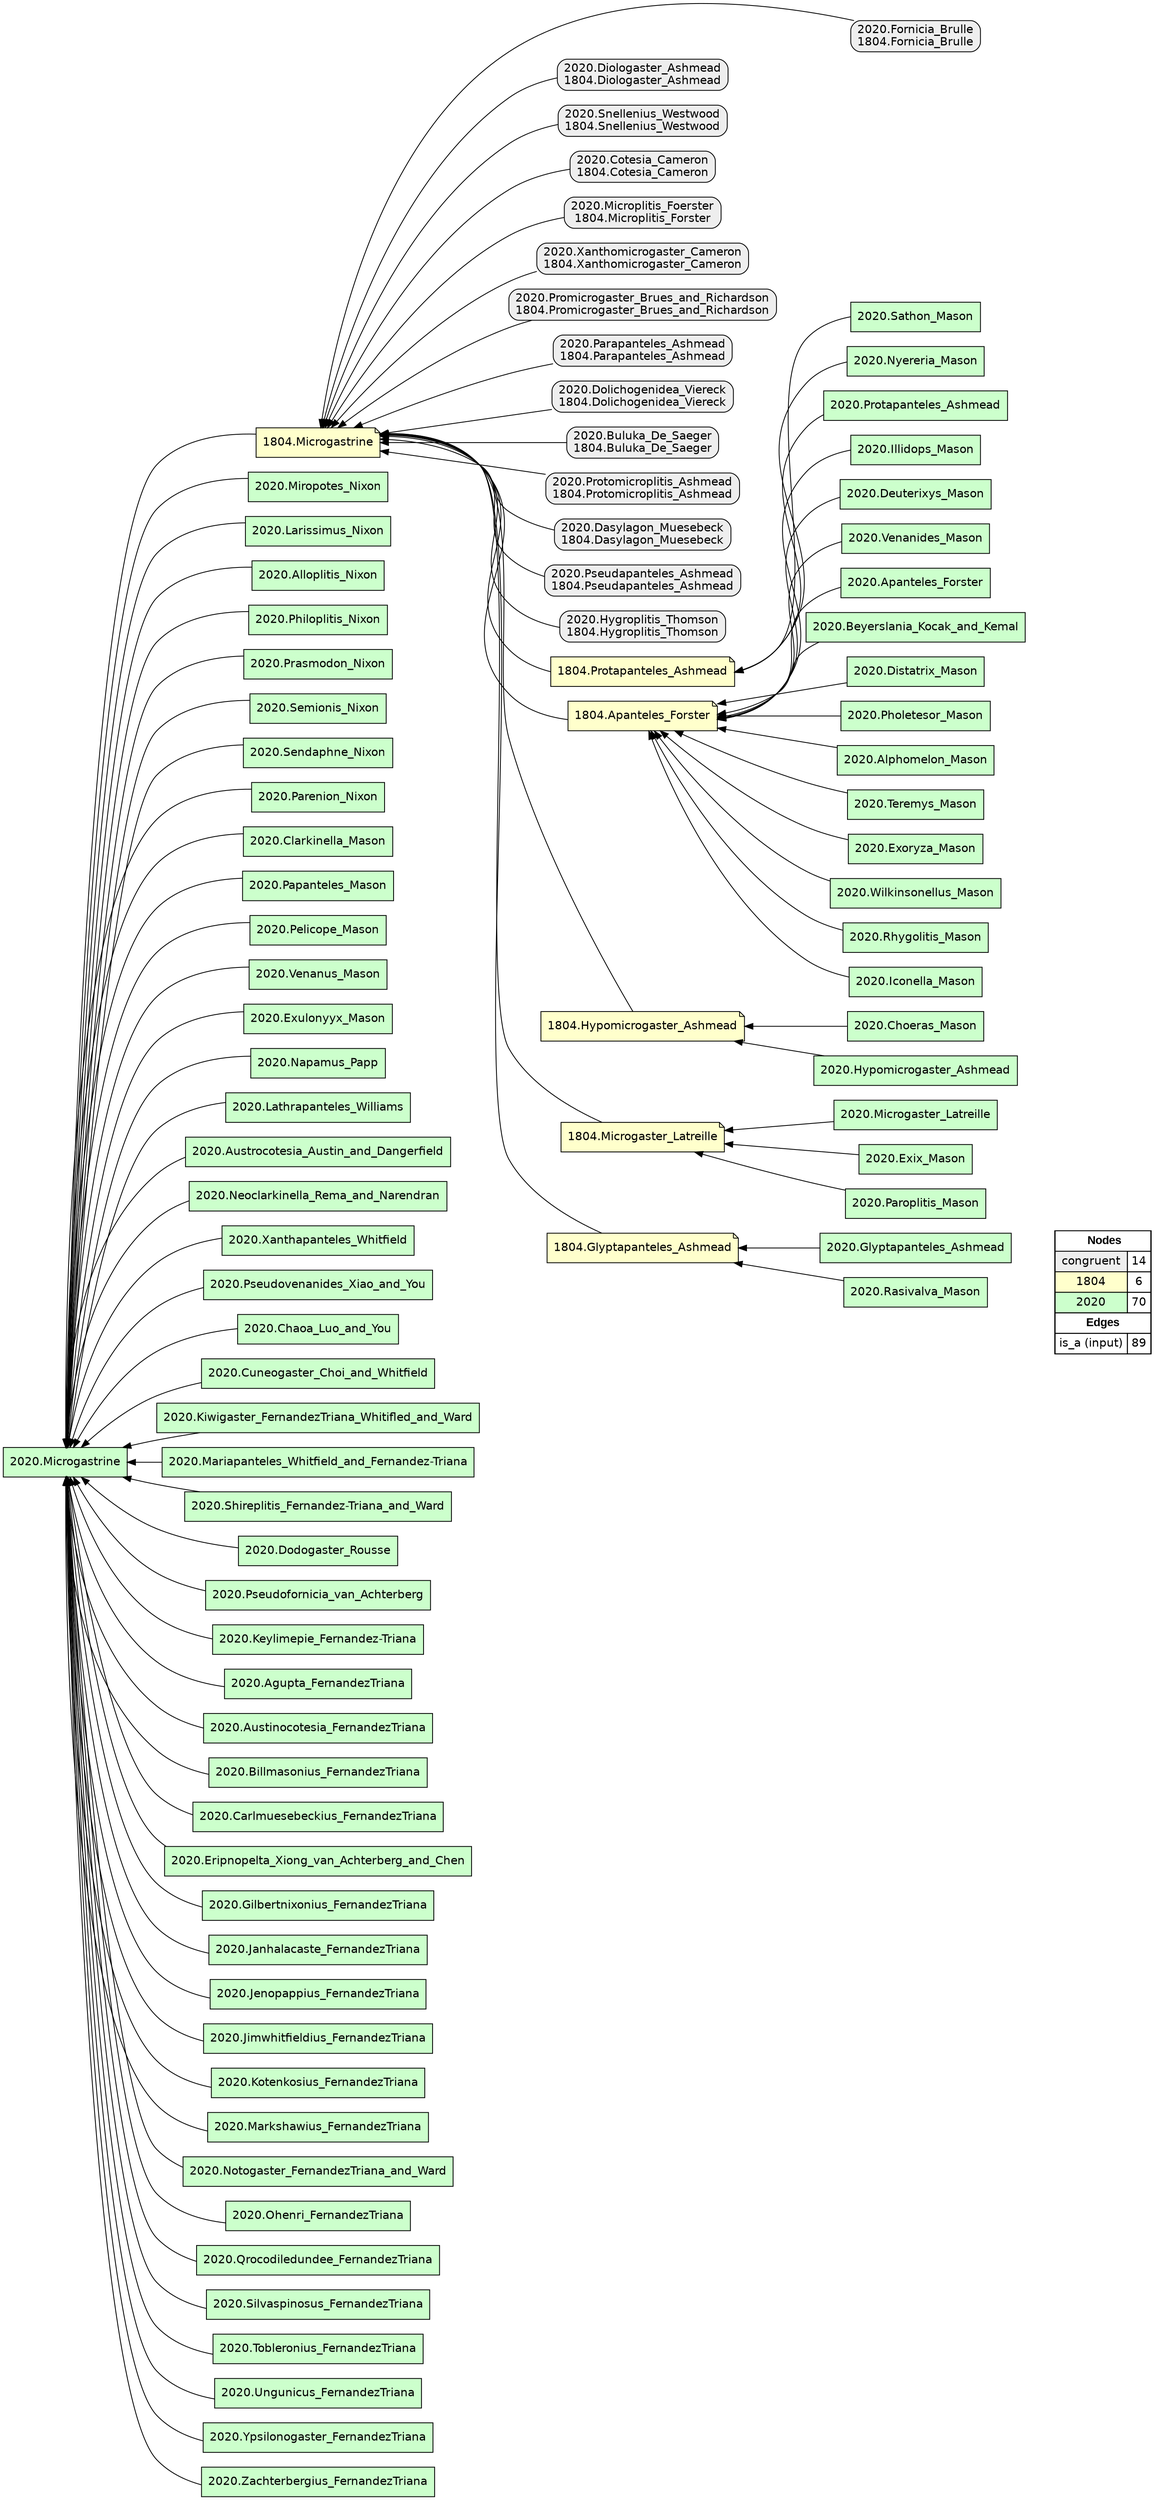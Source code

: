 digraph{
rankdir=RL
node[shape=box style="filled,rounded" fillcolor="#EEEEEE" fontname="helvetica"] 
"2020.Fornicia_Brulle\n1804.Fornicia_Brulle"
"2020.Diologaster_Ashmead\n1804.Diologaster_Ashmead"
"2020.Snellenius_Westwood\n1804.Snellenius_Westwood"
"2020.Cotesia_Cameron\n1804.Cotesia_Cameron"
"2020.Microplitis_Foerster\n1804.Microplitis_Forster"
"2020.Xanthomicrogaster_Cameron\n1804.Xanthomicrogaster_Cameron"
"2020.Promicrogaster_Brues_and_Richardson\n1804.Promicrogaster_Brues_and_Richardson"
"2020.Parapanteles_Ashmead\n1804.Parapanteles_Ashmead"
"2020.Dolichogenidea_Viereck\n1804.Dolichogenidea_Viereck"
"2020.Buluka_De_Saeger\n1804.Buluka_De_Saeger"
"2020.Protomicroplitis_Ashmead\n1804.Protomicroplitis_Ashmead"
"2020.Dasylagon_Muesebeck\n1804.Dasylagon_Muesebeck"
"2020.Pseudapanteles_Ashmead\n1804.Pseudapanteles_Ashmead"
"2020.Hygroplitis_Thomson\n1804.Hygroplitis_Thomson"
node[shape=note style=filled fillcolor="#FFFFCC" fontname="helvetica"] 
"1804.Microgastrine"
"1804.Protapanteles_Ashmead"
"1804.Apanteles_Forster"
"1804.Hypomicrogaster_Ashmead"
"1804.Microgaster_Latreille"
"1804.Glyptapanteles_Ashmead"
node[shape=box style=filled fillcolor="#CCFFCC" fontname="helvetica"] 
"2020.Microgaster_Latreille"
"2020.Illidops_Mason"
"2020.Glyptapanteles_Ashmead"
"2020.Rasivalva_Mason"
"2020.Choeras_Mason"
"2020.Sathon_Mason"
"2020.Deuterixys_Mason"
"2020.Miropotes_Nixon"
"2020.Venanides_Mason"
"2020.Larissimus_Nixon"
"2020.Alloplitis_Nixon"
"2020.Philoplitis_Nixon"
"2020.Prasmodon_Nixon"
"2020.Semionis_Nixon"
"2020.Sendaphne_Nixon"
"2020.Parenion_Nixon"
"2020.Clarkinella_Mason"
"2020.Papanteles_Mason"
"2020.Pelicope_Mason"
"2020.Venanus_Mason"
"2020.Exulonyyx_Mason"
"2020.Napamus_Papp"
"2020.Lathrapanteles_Williams"
"2020.Austrocotesia_Austin_and_Dangerfield"
"2020.Neoclarkinella_Rema_and_Narendran"
"2020.Xanthapanteles_Whitfield"
"2020.Pseudovenanides_Xiao_and_You"
"2020.Chaoa_Luo_and_You"
"2020.Cuneogaster_Choi_and_Whitfield"
"2020.Kiwigaster_FernandezTriana_Whitifled_and_Ward"
"2020.Mariapanteles_Whitfield_and_Fernandez-Triana"
"2020.Shireplitis_Fernandez-Triana_and_Ward"
"2020.Dodogaster_Rousse"
"2020.Pseudofornicia_van_Achterberg"
"2020.Keylimepie_Fernandez-Triana"
"2020.Agupta_FernandezTriana"
"2020.Austinocotesia_FernandezTriana"
"2020.Billmasonius_FernandezTriana"
"2020.Carlmuesebeckius_FernandezTriana"
"2020.Eripnopelta_Xiong_van_Achterberg_and_Chen"
"2020.Gilbertnixonius_FernandezTriana"
"2020.Janhalacaste_FernandezTriana"
"2020.Jenopappius_FernandezTriana"
"2020.Jimwhitfieldius_FernandezTriana"
"2020.Kotenkosius_FernandezTriana"
"2020.Markshawius_FernandezTriana"
"2020.Notogaster_FernandezTriana_and_Ward"
"2020.Ohenri_FernandezTriana"
"2020.Qrocodiledundee_FernandezTriana"
"2020.Silvaspinosus_FernandezTriana"
"2020.Tobleronius_FernandezTriana"
"2020.Ungunicus_FernandezTriana"
"2020.Ypsilonogaster_FernandezTriana"
"2020.Zachterbergius_FernandezTriana"
"2020.Apanteles_Forster"
"2020.Beyerslania_Kocak_and_Kemal"
"2020.Distatrix_Mason"
"2020.Hypomicrogaster_Ashmead"
"2020.Exix_Mason"
"2020.Pholetesor_Mason"
"2020.Alphomelon_Mason"
"2020.Teremys_Mason"
"2020.Exoryza_Mason"
"2020.Microgastrine"
"2020.Paroplitis_Mason"
"2020.Nyereria_Mason"
"2020.Wilkinsonellus_Mason"
"2020.Rhygolitis_Mason"
"2020.Protapanteles_Ashmead"
"2020.Iconella_Mason"
edge[arrowhead=normal style=solid color="#000000" constraint=true penwidth=1]
"2020.Paroplitis_Mason" -> "1804.Microgaster_Latreille"
"2020.Larissimus_Nixon" -> "2020.Microgastrine"
"2020.Alloplitis_Nixon" -> "2020.Microgastrine"
"2020.Philoplitis_Nixon" -> "2020.Microgastrine"
"2020.Prasmodon_Nixon" -> "2020.Microgastrine"
"2020.Semionis_Nixon" -> "2020.Microgastrine"
"2020.Sendaphne_Nixon" -> "2020.Microgastrine"
"2020.Parenion_Nixon" -> "2020.Microgastrine"
"2020.Clarkinella_Mason" -> "2020.Microgastrine"
"2020.Papanteles_Mason" -> "2020.Microgastrine"
"2020.Pelicope_Mason" -> "2020.Microgastrine"
"2020.Venanus_Mason" -> "2020.Microgastrine"
"2020.Exulonyyx_Mason" -> "2020.Microgastrine"
"2020.Napamus_Papp" -> "2020.Microgastrine"
"2020.Lathrapanteles_Williams" -> "2020.Microgastrine"
"2020.Austrocotesia_Austin_and_Dangerfield" -> "2020.Microgastrine"
"2020.Neoclarkinella_Rema_and_Narendran" -> "2020.Microgastrine"
"2020.Xanthapanteles_Whitfield" -> "2020.Microgastrine"
"2020.Pseudovenanides_Xiao_and_You" -> "2020.Microgastrine"
"2020.Chaoa_Luo_and_You" -> "2020.Microgastrine"
"2020.Cuneogaster_Choi_and_Whitfield" -> "2020.Microgastrine"
"2020.Kiwigaster_FernandezTriana_Whitifled_and_Ward" -> "2020.Microgastrine"
"2020.Mariapanteles_Whitfield_and_Fernandez-Triana" -> "2020.Microgastrine"
"2020.Shireplitis_Fernandez-Triana_and_Ward" -> "2020.Microgastrine"
"2020.Dodogaster_Rousse" -> "2020.Microgastrine"
"2020.Pseudofornicia_van_Achterberg" -> "2020.Microgastrine"
"2020.Keylimepie_Fernandez-Triana" -> "2020.Microgastrine"
"2020.Agupta_FernandezTriana" -> "2020.Microgastrine"
"2020.Austinocotesia_FernandezTriana" -> "2020.Microgastrine"
"2020.Billmasonius_FernandezTriana" -> "2020.Microgastrine"
"2020.Carlmuesebeckius_FernandezTriana" -> "2020.Microgastrine"
"2020.Eripnopelta_Xiong_van_Achterberg_and_Chen" -> "2020.Microgastrine"
"2020.Gilbertnixonius_FernandezTriana" -> "2020.Microgastrine"
"2020.Janhalacaste_FernandezTriana" -> "2020.Microgastrine"
"2020.Jenopappius_FernandezTriana" -> "2020.Microgastrine"
"2020.Jimwhitfieldius_FernandezTriana" -> "2020.Microgastrine"
"2020.Kotenkosius_FernandezTriana" -> "2020.Microgastrine"
"2020.Markshawius_FernandezTriana" -> "2020.Microgastrine"
"2020.Notogaster_FernandezTriana_and_Ward" -> "2020.Microgastrine"
"2020.Ohenri_FernandezTriana" -> "2020.Microgastrine"
"2020.Qrocodiledundee_FernandezTriana" -> "2020.Microgastrine"
"2020.Silvaspinosus_FernandezTriana" -> "2020.Microgastrine"
"2020.Tobleronius_FernandezTriana" -> "2020.Microgastrine"
"2020.Ungunicus_FernandezTriana" -> "2020.Microgastrine"
"2020.Ypsilonogaster_FernandezTriana" -> "2020.Microgastrine"
"2020.Zachterbergius_FernandezTriana" -> "2020.Microgastrine"
"2020.Parapanteles_Ashmead\n1804.Parapanteles_Ashmead" -> "1804.Microgastrine"
"2020.Snellenius_Westwood\n1804.Snellenius_Westwood" -> "1804.Microgastrine"
"1804.Apanteles_Forster" -> "1804.Microgastrine"
"1804.Hypomicrogaster_Ashmead" -> "1804.Microgastrine"
"2020.Rhygolitis_Mason" -> "1804.Apanteles_Forster"
"2020.Protomicroplitis_Ashmead\n1804.Protomicroplitis_Ashmead" -> "1804.Microgastrine"
"2020.Exix_Mason" -> "1804.Microgaster_Latreille"
"2020.Cotesia_Cameron\n1804.Cotesia_Cameron" -> "1804.Microgastrine"
"2020.Microplitis_Foerster\n1804.Microplitis_Forster" -> "1804.Microgastrine"
"2020.Illidops_Mason" -> "1804.Apanteles_Forster"
"2020.Diologaster_Ashmead\n1804.Diologaster_Ashmead" -> "1804.Microgastrine"
"2020.Rasivalva_Mason" -> "1804.Glyptapanteles_Ashmead"
"2020.Miropotes_Nixon" -> "2020.Microgastrine"
"2020.Apanteles_Forster" -> "1804.Apanteles_Forster"
"2020.Protapanteles_Ashmead" -> "1804.Protapanteles_Ashmead"
"2020.Hygroplitis_Thomson\n1804.Hygroplitis_Thomson" -> "1804.Microgastrine"
"2020.Teremys_Mason" -> "1804.Apanteles_Forster"
"2020.Xanthomicrogaster_Cameron\n1804.Xanthomicrogaster_Cameron" -> "1804.Microgastrine"
"2020.Choeras_Mason" -> "1804.Hypomicrogaster_Ashmead"
"2020.Wilkinsonellus_Mason" -> "1804.Apanteles_Forster"
"2020.Exoryza_Mason" -> "1804.Apanteles_Forster"
"2020.Distatrix_Mason" -> "1804.Apanteles_Forster"
"1804.Protapanteles_Ashmead" -> "1804.Microgastrine"
"2020.Microgaster_Latreille" -> "1804.Microgaster_Latreille"
"2020.Fornicia_Brulle\n1804.Fornicia_Brulle" -> "1804.Microgastrine"
"2020.Iconella_Mason" -> "1804.Apanteles_Forster"
"1804.Microgastrine" -> "2020.Microgastrine"
"2020.Glyptapanteles_Ashmead" -> "1804.Glyptapanteles_Ashmead"
"2020.Buluka_De_Saeger\n1804.Buluka_De_Saeger" -> "1804.Microgastrine"
"2020.Promicrogaster_Brues_and_Richardson\n1804.Promicrogaster_Brues_and_Richardson" -> "1804.Microgastrine"
"1804.Microgaster_Latreille" -> "1804.Microgastrine"
"2020.Pseudapanteles_Ashmead\n1804.Pseudapanteles_Ashmead" -> "1804.Microgastrine"
"2020.Beyerslania_Kocak_and_Kemal" -> "1804.Apanteles_Forster"
"2020.Deuterixys_Mason" -> "1804.Apanteles_Forster"
"2020.Hypomicrogaster_Ashmead" -> "1804.Hypomicrogaster_Ashmead"
"2020.Nyereria_Mason" -> "1804.Protapanteles_Ashmead"
"1804.Glyptapanteles_Ashmead" -> "1804.Microgastrine"
"2020.Dolichogenidea_Viereck\n1804.Dolichogenidea_Viereck" -> "1804.Microgastrine"
"2020.Sathon_Mason" -> "1804.Protapanteles_Ashmead"
"2020.Dasylagon_Muesebeck\n1804.Dasylagon_Muesebeck" -> "1804.Microgastrine"
"2020.Pholetesor_Mason" -> "1804.Apanteles_Forster"
"2020.Venanides_Mason" -> "1804.Apanteles_Forster"
"2020.Alphomelon_Mason" -> "1804.Apanteles_Forster"
edge[arrowhead=normal style=dotted color="#000000" constraint=true penwidth=1]
node[shape=box] 
{rank=source Legend [fillcolor= white margin=0 label=< 
 <TABLE BORDER="0" CELLBORDER="1" CELLSPACING="0" CELLPADDING="4"> 
<TR> <TD COLSPAN="2"><font face="Arial Black"> Nodes</font></TD> </TR> 
<TR> 
 <TD bgcolor="#EEEEEE" fontname="helvetica">congruent</TD> 
 <TD>14</TD> 
 </TR> 
<TR> 
 <TD bgcolor="#FFFFCC" fontname="helvetica">1804</TD> 
 <TD>6</TD> 
 </TR> 
<TR> 
 <TD bgcolor="#CCFFCC" fontname="helvetica">2020</TD> 
 <TD>70</TD> 
 </TR> 
<TR> <TD COLSPAN="2"><font face = "Arial Black"> Edges </font></TD> </TR> 
<TR> 
 <TD><font color ="#000000">is_a (input)</font></TD><TD>89</TD>
</TR>
</TABLE> 
 >] } 
}